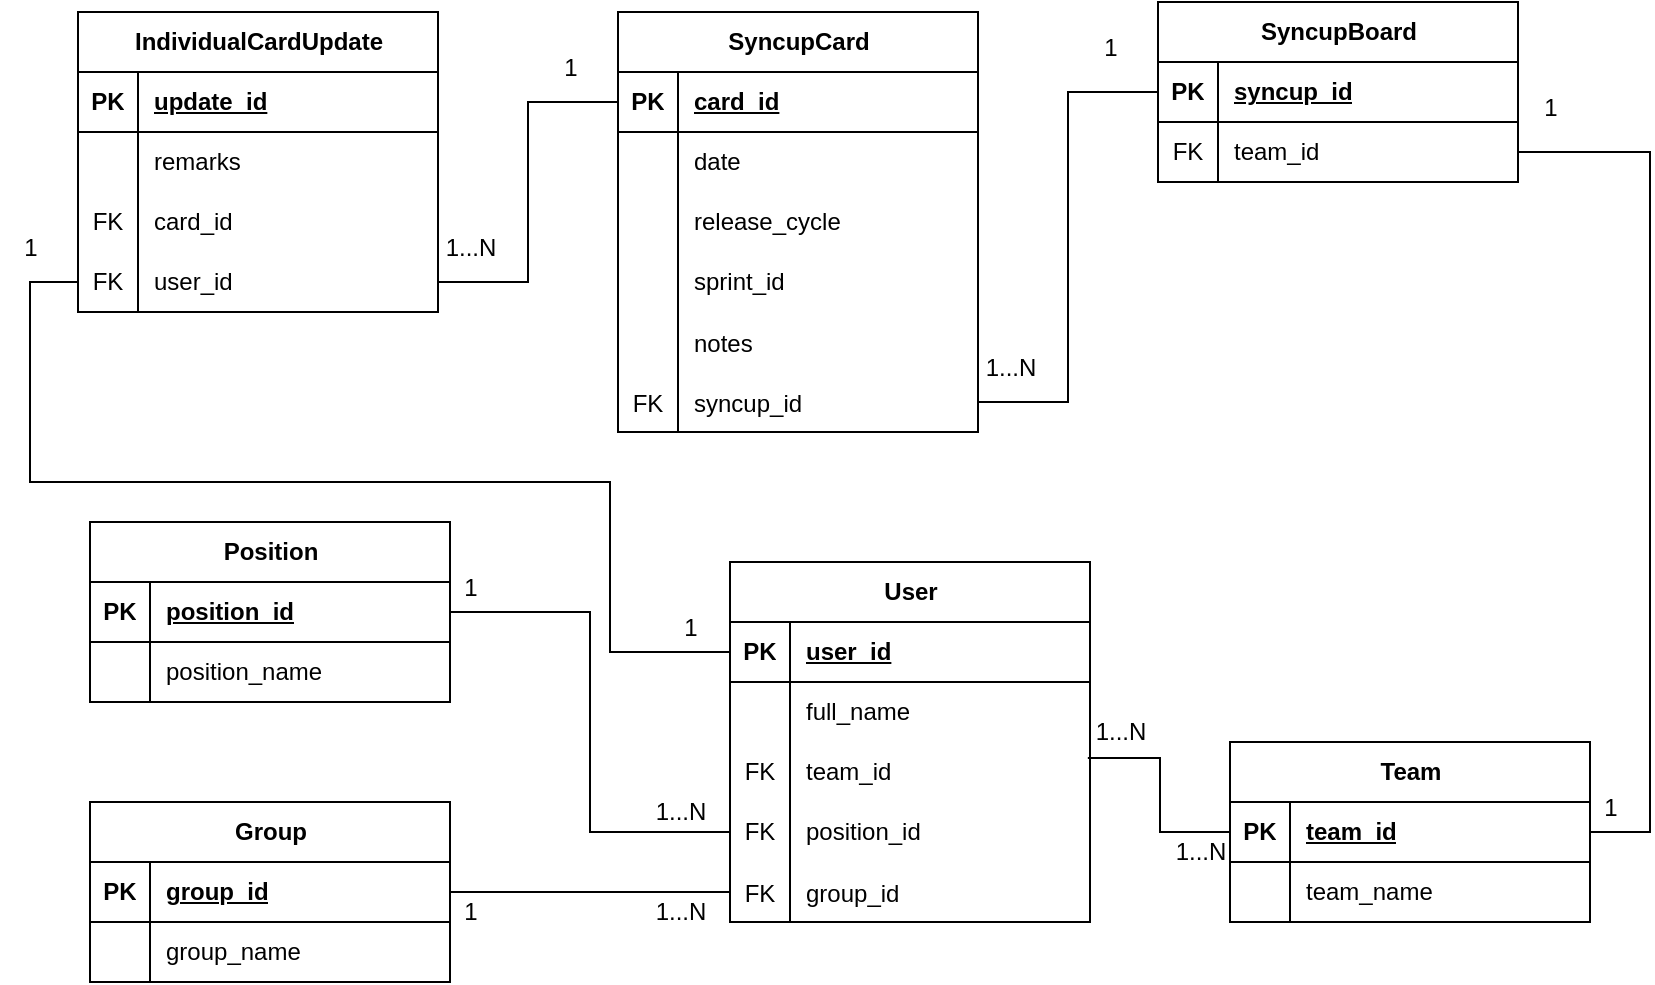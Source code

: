 <mxfile version="21.3.1" type="device">
  <diagram id="C5RBs43oDa-KdzZeNtuy" name="Page-1">
    <mxGraphModel dx="880" dy="1645" grid="1" gridSize="10" guides="1" tooltips="1" connect="1" arrows="1" fold="1" page="1" pageScale="1" pageWidth="827" pageHeight="1169" math="0" shadow="0">
      <root>
        <mxCell id="WIyWlLk6GJQsqaUBKTNV-0" />
        <mxCell id="WIyWlLk6GJQsqaUBKTNV-1" parent="WIyWlLk6GJQsqaUBKTNV-0" />
        <mxCell id="2L8i8TZ_o8uQ3RJIHVRq-4" value="User" style="shape=table;startSize=30;container=1;collapsible=1;childLayout=tableLayout;fixedRows=1;rowLines=0;fontStyle=1;align=center;resizeLast=1;html=1;" vertex="1" parent="WIyWlLk6GJQsqaUBKTNV-1">
          <mxGeometry x="380" y="160" width="180" height="180" as="geometry" />
        </mxCell>
        <mxCell id="2L8i8TZ_o8uQ3RJIHVRq-5" value="" style="shape=tableRow;horizontal=0;startSize=0;swimlaneHead=0;swimlaneBody=0;fillColor=none;collapsible=0;dropTarget=0;points=[[0,0.5],[1,0.5]];portConstraint=eastwest;top=0;left=0;right=0;bottom=1;" vertex="1" parent="2L8i8TZ_o8uQ3RJIHVRq-4">
          <mxGeometry y="30" width="180" height="30" as="geometry" />
        </mxCell>
        <mxCell id="2L8i8TZ_o8uQ3RJIHVRq-6" value="PK" style="shape=partialRectangle;connectable=0;fillColor=none;top=0;left=0;bottom=0;right=0;fontStyle=1;overflow=hidden;whiteSpace=wrap;html=1;" vertex="1" parent="2L8i8TZ_o8uQ3RJIHVRq-5">
          <mxGeometry width="30" height="30" as="geometry">
            <mxRectangle width="30" height="30" as="alternateBounds" />
          </mxGeometry>
        </mxCell>
        <mxCell id="2L8i8TZ_o8uQ3RJIHVRq-7" value="user_id" style="shape=partialRectangle;connectable=0;fillColor=none;top=0;left=0;bottom=0;right=0;align=left;spacingLeft=6;fontStyle=5;overflow=hidden;whiteSpace=wrap;html=1;" vertex="1" parent="2L8i8TZ_o8uQ3RJIHVRq-5">
          <mxGeometry x="30" width="150" height="30" as="geometry">
            <mxRectangle width="150" height="30" as="alternateBounds" />
          </mxGeometry>
        </mxCell>
        <mxCell id="2L8i8TZ_o8uQ3RJIHVRq-8" value="" style="shape=tableRow;horizontal=0;startSize=0;swimlaneHead=0;swimlaneBody=0;fillColor=none;collapsible=0;dropTarget=0;points=[[0,0.5],[1,0.5]];portConstraint=eastwest;top=0;left=0;right=0;bottom=0;" vertex="1" parent="2L8i8TZ_o8uQ3RJIHVRq-4">
          <mxGeometry y="60" width="180" height="30" as="geometry" />
        </mxCell>
        <mxCell id="2L8i8TZ_o8uQ3RJIHVRq-9" value="" style="shape=partialRectangle;connectable=0;fillColor=none;top=0;left=0;bottom=0;right=0;editable=1;overflow=hidden;whiteSpace=wrap;html=1;" vertex="1" parent="2L8i8TZ_o8uQ3RJIHVRq-8">
          <mxGeometry width="30" height="30" as="geometry">
            <mxRectangle width="30" height="30" as="alternateBounds" />
          </mxGeometry>
        </mxCell>
        <mxCell id="2L8i8TZ_o8uQ3RJIHVRq-10" value="full_name" style="shape=partialRectangle;connectable=0;fillColor=none;top=0;left=0;bottom=0;right=0;align=left;spacingLeft=6;overflow=hidden;whiteSpace=wrap;html=1;" vertex="1" parent="2L8i8TZ_o8uQ3RJIHVRq-8">
          <mxGeometry x="30" width="150" height="30" as="geometry">
            <mxRectangle width="150" height="30" as="alternateBounds" />
          </mxGeometry>
        </mxCell>
        <mxCell id="2L8i8TZ_o8uQ3RJIHVRq-11" value="" style="shape=tableRow;horizontal=0;startSize=0;swimlaneHead=0;swimlaneBody=0;fillColor=none;collapsible=0;dropTarget=0;points=[[0,0.5],[1,0.5]];portConstraint=eastwest;top=0;left=0;right=0;bottom=0;" vertex="1" parent="2L8i8TZ_o8uQ3RJIHVRq-4">
          <mxGeometry y="90" width="180" height="30" as="geometry" />
        </mxCell>
        <mxCell id="2L8i8TZ_o8uQ3RJIHVRq-12" value="FK" style="shape=partialRectangle;connectable=0;fillColor=none;top=0;left=0;bottom=0;right=0;editable=1;overflow=hidden;whiteSpace=wrap;html=1;" vertex="1" parent="2L8i8TZ_o8uQ3RJIHVRq-11">
          <mxGeometry width="30" height="30" as="geometry">
            <mxRectangle width="30" height="30" as="alternateBounds" />
          </mxGeometry>
        </mxCell>
        <mxCell id="2L8i8TZ_o8uQ3RJIHVRq-13" value="team_id" style="shape=partialRectangle;connectable=0;fillColor=none;top=0;left=0;bottom=0;right=0;align=left;spacingLeft=6;overflow=hidden;whiteSpace=wrap;html=1;" vertex="1" parent="2L8i8TZ_o8uQ3RJIHVRq-11">
          <mxGeometry x="30" width="150" height="30" as="geometry">
            <mxRectangle width="150" height="30" as="alternateBounds" />
          </mxGeometry>
        </mxCell>
        <mxCell id="2L8i8TZ_o8uQ3RJIHVRq-14" value="" style="shape=tableRow;horizontal=0;startSize=0;swimlaneHead=0;swimlaneBody=0;fillColor=none;collapsible=0;dropTarget=0;points=[[0,0.5],[1,0.5]];portConstraint=eastwest;top=0;left=0;right=0;bottom=0;" vertex="1" parent="2L8i8TZ_o8uQ3RJIHVRq-4">
          <mxGeometry y="120" width="180" height="30" as="geometry" />
        </mxCell>
        <mxCell id="2L8i8TZ_o8uQ3RJIHVRq-15" value="FK" style="shape=partialRectangle;connectable=0;fillColor=none;top=0;left=0;bottom=0;right=0;editable=1;overflow=hidden;whiteSpace=wrap;html=1;" vertex="1" parent="2L8i8TZ_o8uQ3RJIHVRq-14">
          <mxGeometry width="30" height="30" as="geometry">
            <mxRectangle width="30" height="30" as="alternateBounds" />
          </mxGeometry>
        </mxCell>
        <mxCell id="2L8i8TZ_o8uQ3RJIHVRq-16" value="position_id" style="shape=partialRectangle;connectable=0;fillColor=none;top=0;left=0;bottom=0;right=0;align=left;spacingLeft=6;overflow=hidden;whiteSpace=wrap;html=1;" vertex="1" parent="2L8i8TZ_o8uQ3RJIHVRq-14">
          <mxGeometry x="30" width="150" height="30" as="geometry">
            <mxRectangle width="150" height="30" as="alternateBounds" />
          </mxGeometry>
        </mxCell>
        <mxCell id="2L8i8TZ_o8uQ3RJIHVRq-20" value="" style="shape=tableRow;horizontal=0;startSize=0;swimlaneHead=0;swimlaneBody=0;fillColor=none;collapsible=0;dropTarget=0;points=[[0,0.5],[1,0.5]];portConstraint=eastwest;top=0;left=0;right=0;bottom=0;" vertex="1" parent="2L8i8TZ_o8uQ3RJIHVRq-4">
          <mxGeometry y="150" width="180" height="30" as="geometry" />
        </mxCell>
        <mxCell id="2L8i8TZ_o8uQ3RJIHVRq-21" value="FK" style="shape=partialRectangle;connectable=0;fillColor=none;top=0;left=0;bottom=0;right=0;editable=1;overflow=hidden;" vertex="1" parent="2L8i8TZ_o8uQ3RJIHVRq-20">
          <mxGeometry width="30" height="30" as="geometry">
            <mxRectangle width="30" height="30" as="alternateBounds" />
          </mxGeometry>
        </mxCell>
        <mxCell id="2L8i8TZ_o8uQ3RJIHVRq-22" value="group_id" style="shape=partialRectangle;connectable=0;fillColor=none;top=0;left=0;bottom=0;right=0;align=left;spacingLeft=6;overflow=hidden;" vertex="1" parent="2L8i8TZ_o8uQ3RJIHVRq-20">
          <mxGeometry x="30" width="150" height="30" as="geometry">
            <mxRectangle width="150" height="30" as="alternateBounds" />
          </mxGeometry>
        </mxCell>
        <mxCell id="2L8i8TZ_o8uQ3RJIHVRq-23" value="Group" style="shape=table;startSize=30;container=1;collapsible=1;childLayout=tableLayout;fixedRows=1;rowLines=0;fontStyle=1;align=center;resizeLast=1;html=1;" vertex="1" parent="WIyWlLk6GJQsqaUBKTNV-1">
          <mxGeometry x="60" y="280" width="180" height="90" as="geometry" />
        </mxCell>
        <mxCell id="2L8i8TZ_o8uQ3RJIHVRq-24" value="" style="shape=tableRow;horizontal=0;startSize=0;swimlaneHead=0;swimlaneBody=0;fillColor=none;collapsible=0;dropTarget=0;points=[[0,0.5],[1,0.5]];portConstraint=eastwest;top=0;left=0;right=0;bottom=1;" vertex="1" parent="2L8i8TZ_o8uQ3RJIHVRq-23">
          <mxGeometry y="30" width="180" height="30" as="geometry" />
        </mxCell>
        <mxCell id="2L8i8TZ_o8uQ3RJIHVRq-25" value="PK" style="shape=partialRectangle;connectable=0;fillColor=none;top=0;left=0;bottom=0;right=0;fontStyle=1;overflow=hidden;whiteSpace=wrap;html=1;" vertex="1" parent="2L8i8TZ_o8uQ3RJIHVRq-24">
          <mxGeometry width="30" height="30" as="geometry">
            <mxRectangle width="30" height="30" as="alternateBounds" />
          </mxGeometry>
        </mxCell>
        <mxCell id="2L8i8TZ_o8uQ3RJIHVRq-26" value="group_id" style="shape=partialRectangle;connectable=0;fillColor=none;top=0;left=0;bottom=0;right=0;align=left;spacingLeft=6;fontStyle=5;overflow=hidden;whiteSpace=wrap;html=1;" vertex="1" parent="2L8i8TZ_o8uQ3RJIHVRq-24">
          <mxGeometry x="30" width="150" height="30" as="geometry">
            <mxRectangle width="150" height="30" as="alternateBounds" />
          </mxGeometry>
        </mxCell>
        <mxCell id="2L8i8TZ_o8uQ3RJIHVRq-27" value="" style="shape=tableRow;horizontal=0;startSize=0;swimlaneHead=0;swimlaneBody=0;fillColor=none;collapsible=0;dropTarget=0;points=[[0,0.5],[1,0.5]];portConstraint=eastwest;top=0;left=0;right=0;bottom=0;" vertex="1" parent="2L8i8TZ_o8uQ3RJIHVRq-23">
          <mxGeometry y="60" width="180" height="30" as="geometry" />
        </mxCell>
        <mxCell id="2L8i8TZ_o8uQ3RJIHVRq-28" value="" style="shape=partialRectangle;connectable=0;fillColor=none;top=0;left=0;bottom=0;right=0;editable=1;overflow=hidden;whiteSpace=wrap;html=1;" vertex="1" parent="2L8i8TZ_o8uQ3RJIHVRq-27">
          <mxGeometry width="30" height="30" as="geometry">
            <mxRectangle width="30" height="30" as="alternateBounds" />
          </mxGeometry>
        </mxCell>
        <mxCell id="2L8i8TZ_o8uQ3RJIHVRq-29" value="group_name" style="shape=partialRectangle;connectable=0;fillColor=none;top=0;left=0;bottom=0;right=0;align=left;spacingLeft=6;overflow=hidden;whiteSpace=wrap;html=1;" vertex="1" parent="2L8i8TZ_o8uQ3RJIHVRq-27">
          <mxGeometry x="30" width="150" height="30" as="geometry">
            <mxRectangle width="150" height="30" as="alternateBounds" />
          </mxGeometry>
        </mxCell>
        <mxCell id="2L8i8TZ_o8uQ3RJIHVRq-36" value="Position" style="shape=table;startSize=30;container=1;collapsible=1;childLayout=tableLayout;fixedRows=1;rowLines=0;fontStyle=1;align=center;resizeLast=1;html=1;" vertex="1" parent="WIyWlLk6GJQsqaUBKTNV-1">
          <mxGeometry x="60" y="140" width="180" height="90" as="geometry" />
        </mxCell>
        <mxCell id="2L8i8TZ_o8uQ3RJIHVRq-37" value="" style="shape=tableRow;horizontal=0;startSize=0;swimlaneHead=0;swimlaneBody=0;fillColor=none;collapsible=0;dropTarget=0;points=[[0,0.5],[1,0.5]];portConstraint=eastwest;top=0;left=0;right=0;bottom=1;" vertex="1" parent="2L8i8TZ_o8uQ3RJIHVRq-36">
          <mxGeometry y="30" width="180" height="30" as="geometry" />
        </mxCell>
        <mxCell id="2L8i8TZ_o8uQ3RJIHVRq-38" value="PK" style="shape=partialRectangle;connectable=0;fillColor=none;top=0;left=0;bottom=0;right=0;fontStyle=1;overflow=hidden;whiteSpace=wrap;html=1;" vertex="1" parent="2L8i8TZ_o8uQ3RJIHVRq-37">
          <mxGeometry width="30" height="30" as="geometry">
            <mxRectangle width="30" height="30" as="alternateBounds" />
          </mxGeometry>
        </mxCell>
        <mxCell id="2L8i8TZ_o8uQ3RJIHVRq-39" value="position_id" style="shape=partialRectangle;connectable=0;fillColor=none;top=0;left=0;bottom=0;right=0;align=left;spacingLeft=6;fontStyle=5;overflow=hidden;whiteSpace=wrap;html=1;" vertex="1" parent="2L8i8TZ_o8uQ3RJIHVRq-37">
          <mxGeometry x="30" width="150" height="30" as="geometry">
            <mxRectangle width="150" height="30" as="alternateBounds" />
          </mxGeometry>
        </mxCell>
        <mxCell id="2L8i8TZ_o8uQ3RJIHVRq-40" value="" style="shape=tableRow;horizontal=0;startSize=0;swimlaneHead=0;swimlaneBody=0;fillColor=none;collapsible=0;dropTarget=0;points=[[0,0.5],[1,0.5]];portConstraint=eastwest;top=0;left=0;right=0;bottom=0;" vertex="1" parent="2L8i8TZ_o8uQ3RJIHVRq-36">
          <mxGeometry y="60" width="180" height="30" as="geometry" />
        </mxCell>
        <mxCell id="2L8i8TZ_o8uQ3RJIHVRq-41" value="" style="shape=partialRectangle;connectable=0;fillColor=none;top=0;left=0;bottom=0;right=0;editable=1;overflow=hidden;whiteSpace=wrap;html=1;" vertex="1" parent="2L8i8TZ_o8uQ3RJIHVRq-40">
          <mxGeometry width="30" height="30" as="geometry">
            <mxRectangle width="30" height="30" as="alternateBounds" />
          </mxGeometry>
        </mxCell>
        <mxCell id="2L8i8TZ_o8uQ3RJIHVRq-42" value="position_name" style="shape=partialRectangle;connectable=0;fillColor=none;top=0;left=0;bottom=0;right=0;align=left;spacingLeft=6;overflow=hidden;whiteSpace=wrap;html=1;" vertex="1" parent="2L8i8TZ_o8uQ3RJIHVRq-40">
          <mxGeometry x="30" width="150" height="30" as="geometry">
            <mxRectangle width="150" height="30" as="alternateBounds" />
          </mxGeometry>
        </mxCell>
        <mxCell id="2L8i8TZ_o8uQ3RJIHVRq-43" value="Team" style="shape=table;startSize=30;container=1;collapsible=1;childLayout=tableLayout;fixedRows=1;rowLines=0;fontStyle=1;align=center;resizeLast=1;html=1;" vertex="1" parent="WIyWlLk6GJQsqaUBKTNV-1">
          <mxGeometry x="630" y="250" width="180" height="90" as="geometry" />
        </mxCell>
        <mxCell id="2L8i8TZ_o8uQ3RJIHVRq-44" value="" style="shape=tableRow;horizontal=0;startSize=0;swimlaneHead=0;swimlaneBody=0;fillColor=none;collapsible=0;dropTarget=0;points=[[0,0.5],[1,0.5]];portConstraint=eastwest;top=0;left=0;right=0;bottom=1;" vertex="1" parent="2L8i8TZ_o8uQ3RJIHVRq-43">
          <mxGeometry y="30" width="180" height="30" as="geometry" />
        </mxCell>
        <mxCell id="2L8i8TZ_o8uQ3RJIHVRq-45" value="PK" style="shape=partialRectangle;connectable=0;fillColor=none;top=0;left=0;bottom=0;right=0;fontStyle=1;overflow=hidden;whiteSpace=wrap;html=1;" vertex="1" parent="2L8i8TZ_o8uQ3RJIHVRq-44">
          <mxGeometry width="30" height="30" as="geometry">
            <mxRectangle width="30" height="30" as="alternateBounds" />
          </mxGeometry>
        </mxCell>
        <mxCell id="2L8i8TZ_o8uQ3RJIHVRq-46" value="team_id" style="shape=partialRectangle;connectable=0;fillColor=none;top=0;left=0;bottom=0;right=0;align=left;spacingLeft=6;fontStyle=5;overflow=hidden;whiteSpace=wrap;html=1;" vertex="1" parent="2L8i8TZ_o8uQ3RJIHVRq-44">
          <mxGeometry x="30" width="150" height="30" as="geometry">
            <mxRectangle width="150" height="30" as="alternateBounds" />
          </mxGeometry>
        </mxCell>
        <mxCell id="2L8i8TZ_o8uQ3RJIHVRq-47" value="" style="shape=tableRow;horizontal=0;startSize=0;swimlaneHead=0;swimlaneBody=0;fillColor=none;collapsible=0;dropTarget=0;points=[[0,0.5],[1,0.5]];portConstraint=eastwest;top=0;left=0;right=0;bottom=0;" vertex="1" parent="2L8i8TZ_o8uQ3RJIHVRq-43">
          <mxGeometry y="60" width="180" height="30" as="geometry" />
        </mxCell>
        <mxCell id="2L8i8TZ_o8uQ3RJIHVRq-48" value="" style="shape=partialRectangle;connectable=0;fillColor=none;top=0;left=0;bottom=0;right=0;editable=1;overflow=hidden;whiteSpace=wrap;html=1;" vertex="1" parent="2L8i8TZ_o8uQ3RJIHVRq-47">
          <mxGeometry width="30" height="30" as="geometry">
            <mxRectangle width="30" height="30" as="alternateBounds" />
          </mxGeometry>
        </mxCell>
        <mxCell id="2L8i8TZ_o8uQ3RJIHVRq-49" value="team_name" style="shape=partialRectangle;connectable=0;fillColor=none;top=0;left=0;bottom=0;right=0;align=left;spacingLeft=6;overflow=hidden;whiteSpace=wrap;html=1;" vertex="1" parent="2L8i8TZ_o8uQ3RJIHVRq-47">
          <mxGeometry x="30" width="150" height="30" as="geometry">
            <mxRectangle width="150" height="30" as="alternateBounds" />
          </mxGeometry>
        </mxCell>
        <mxCell id="2L8i8TZ_o8uQ3RJIHVRq-50" value="SyncupBoard" style="shape=table;startSize=30;container=1;collapsible=1;childLayout=tableLayout;fixedRows=1;rowLines=0;fontStyle=1;align=center;resizeLast=1;html=1;" vertex="1" parent="WIyWlLk6GJQsqaUBKTNV-1">
          <mxGeometry x="594" y="-120" width="180" height="90" as="geometry" />
        </mxCell>
        <mxCell id="2L8i8TZ_o8uQ3RJIHVRq-51" value="" style="shape=tableRow;horizontal=0;startSize=0;swimlaneHead=0;swimlaneBody=0;fillColor=none;collapsible=0;dropTarget=0;points=[[0,0.5],[1,0.5]];portConstraint=eastwest;top=0;left=0;right=0;bottom=1;" vertex="1" parent="2L8i8TZ_o8uQ3RJIHVRq-50">
          <mxGeometry y="30" width="180" height="30" as="geometry" />
        </mxCell>
        <mxCell id="2L8i8TZ_o8uQ3RJIHVRq-52" value="PK" style="shape=partialRectangle;connectable=0;fillColor=none;top=0;left=0;bottom=0;right=0;fontStyle=1;overflow=hidden;whiteSpace=wrap;html=1;" vertex="1" parent="2L8i8TZ_o8uQ3RJIHVRq-51">
          <mxGeometry width="30" height="30" as="geometry">
            <mxRectangle width="30" height="30" as="alternateBounds" />
          </mxGeometry>
        </mxCell>
        <mxCell id="2L8i8TZ_o8uQ3RJIHVRq-53" value="syncup_id" style="shape=partialRectangle;connectable=0;fillColor=none;top=0;left=0;bottom=0;right=0;align=left;spacingLeft=6;fontStyle=5;overflow=hidden;whiteSpace=wrap;html=1;" vertex="1" parent="2L8i8TZ_o8uQ3RJIHVRq-51">
          <mxGeometry x="30" width="150" height="30" as="geometry">
            <mxRectangle width="150" height="30" as="alternateBounds" />
          </mxGeometry>
        </mxCell>
        <mxCell id="2L8i8TZ_o8uQ3RJIHVRq-54" value="" style="shape=tableRow;horizontal=0;startSize=0;swimlaneHead=0;swimlaneBody=0;fillColor=none;collapsible=0;dropTarget=0;points=[[0,0.5],[1,0.5]];portConstraint=eastwest;top=0;left=0;right=0;bottom=0;" vertex="1" parent="2L8i8TZ_o8uQ3RJIHVRq-50">
          <mxGeometry y="60" width="180" height="30" as="geometry" />
        </mxCell>
        <mxCell id="2L8i8TZ_o8uQ3RJIHVRq-55" value="FK" style="shape=partialRectangle;connectable=0;fillColor=none;top=0;left=0;bottom=0;right=0;editable=1;overflow=hidden;whiteSpace=wrap;html=1;" vertex="1" parent="2L8i8TZ_o8uQ3RJIHVRq-54">
          <mxGeometry width="30" height="30" as="geometry">
            <mxRectangle width="30" height="30" as="alternateBounds" />
          </mxGeometry>
        </mxCell>
        <mxCell id="2L8i8TZ_o8uQ3RJIHVRq-56" value="team_id" style="shape=partialRectangle;connectable=0;fillColor=none;top=0;left=0;bottom=0;right=0;align=left;spacingLeft=6;overflow=hidden;whiteSpace=wrap;html=1;" vertex="1" parent="2L8i8TZ_o8uQ3RJIHVRq-54">
          <mxGeometry x="30" width="150" height="30" as="geometry">
            <mxRectangle width="150" height="30" as="alternateBounds" />
          </mxGeometry>
        </mxCell>
        <mxCell id="2L8i8TZ_o8uQ3RJIHVRq-57" value="SyncupCard" style="shape=table;startSize=30;container=1;collapsible=1;childLayout=tableLayout;fixedRows=1;rowLines=0;fontStyle=1;align=center;resizeLast=1;html=1;" vertex="1" parent="WIyWlLk6GJQsqaUBKTNV-1">
          <mxGeometry x="324" y="-115" width="180" height="210" as="geometry" />
        </mxCell>
        <mxCell id="2L8i8TZ_o8uQ3RJIHVRq-58" value="" style="shape=tableRow;horizontal=0;startSize=0;swimlaneHead=0;swimlaneBody=0;fillColor=none;collapsible=0;dropTarget=0;points=[[0,0.5],[1,0.5]];portConstraint=eastwest;top=0;left=0;right=0;bottom=1;" vertex="1" parent="2L8i8TZ_o8uQ3RJIHVRq-57">
          <mxGeometry y="30" width="180" height="30" as="geometry" />
        </mxCell>
        <mxCell id="2L8i8TZ_o8uQ3RJIHVRq-59" value="PK" style="shape=partialRectangle;connectable=0;fillColor=none;top=0;left=0;bottom=0;right=0;fontStyle=1;overflow=hidden;whiteSpace=wrap;html=1;" vertex="1" parent="2L8i8TZ_o8uQ3RJIHVRq-58">
          <mxGeometry width="30" height="30" as="geometry">
            <mxRectangle width="30" height="30" as="alternateBounds" />
          </mxGeometry>
        </mxCell>
        <mxCell id="2L8i8TZ_o8uQ3RJIHVRq-60" value="card_id" style="shape=partialRectangle;connectable=0;fillColor=none;top=0;left=0;bottom=0;right=0;align=left;spacingLeft=6;fontStyle=5;overflow=hidden;whiteSpace=wrap;html=1;" vertex="1" parent="2L8i8TZ_o8uQ3RJIHVRq-58">
          <mxGeometry x="30" width="150" height="30" as="geometry">
            <mxRectangle width="150" height="30" as="alternateBounds" />
          </mxGeometry>
        </mxCell>
        <mxCell id="2L8i8TZ_o8uQ3RJIHVRq-61" value="" style="shape=tableRow;horizontal=0;startSize=0;swimlaneHead=0;swimlaneBody=0;fillColor=none;collapsible=0;dropTarget=0;points=[[0,0.5],[1,0.5]];portConstraint=eastwest;top=0;left=0;right=0;bottom=0;" vertex="1" parent="2L8i8TZ_o8uQ3RJIHVRq-57">
          <mxGeometry y="60" width="180" height="30" as="geometry" />
        </mxCell>
        <mxCell id="2L8i8TZ_o8uQ3RJIHVRq-62" value="" style="shape=partialRectangle;connectable=0;fillColor=none;top=0;left=0;bottom=0;right=0;editable=1;overflow=hidden;whiteSpace=wrap;html=1;" vertex="1" parent="2L8i8TZ_o8uQ3RJIHVRq-61">
          <mxGeometry width="30" height="30" as="geometry">
            <mxRectangle width="30" height="30" as="alternateBounds" />
          </mxGeometry>
        </mxCell>
        <mxCell id="2L8i8TZ_o8uQ3RJIHVRq-63" value="date" style="shape=partialRectangle;connectable=0;fillColor=none;top=0;left=0;bottom=0;right=0;align=left;spacingLeft=6;overflow=hidden;whiteSpace=wrap;html=1;" vertex="1" parent="2L8i8TZ_o8uQ3RJIHVRq-61">
          <mxGeometry x="30" width="150" height="30" as="geometry">
            <mxRectangle width="150" height="30" as="alternateBounds" />
          </mxGeometry>
        </mxCell>
        <mxCell id="2L8i8TZ_o8uQ3RJIHVRq-64" value="" style="shape=tableRow;horizontal=0;startSize=0;swimlaneHead=0;swimlaneBody=0;fillColor=none;collapsible=0;dropTarget=0;points=[[0,0.5],[1,0.5]];portConstraint=eastwest;top=0;left=0;right=0;bottom=0;" vertex="1" parent="2L8i8TZ_o8uQ3RJIHVRq-57">
          <mxGeometry y="90" width="180" height="30" as="geometry" />
        </mxCell>
        <mxCell id="2L8i8TZ_o8uQ3RJIHVRq-65" value="" style="shape=partialRectangle;connectable=0;fillColor=none;top=0;left=0;bottom=0;right=0;editable=1;overflow=hidden;whiteSpace=wrap;html=1;" vertex="1" parent="2L8i8TZ_o8uQ3RJIHVRq-64">
          <mxGeometry width="30" height="30" as="geometry">
            <mxRectangle width="30" height="30" as="alternateBounds" />
          </mxGeometry>
        </mxCell>
        <mxCell id="2L8i8TZ_o8uQ3RJIHVRq-66" value="release_cycle" style="shape=partialRectangle;connectable=0;fillColor=none;top=0;left=0;bottom=0;right=0;align=left;spacingLeft=6;overflow=hidden;whiteSpace=wrap;html=1;" vertex="1" parent="2L8i8TZ_o8uQ3RJIHVRq-64">
          <mxGeometry x="30" width="150" height="30" as="geometry">
            <mxRectangle width="150" height="30" as="alternateBounds" />
          </mxGeometry>
        </mxCell>
        <mxCell id="2L8i8TZ_o8uQ3RJIHVRq-67" value="" style="shape=tableRow;horizontal=0;startSize=0;swimlaneHead=0;swimlaneBody=0;fillColor=none;collapsible=0;dropTarget=0;points=[[0,0.5],[1,0.5]];portConstraint=eastwest;top=0;left=0;right=0;bottom=0;" vertex="1" parent="2L8i8TZ_o8uQ3RJIHVRq-57">
          <mxGeometry y="120" width="180" height="30" as="geometry" />
        </mxCell>
        <mxCell id="2L8i8TZ_o8uQ3RJIHVRq-68" value="" style="shape=partialRectangle;connectable=0;fillColor=none;top=0;left=0;bottom=0;right=0;editable=1;overflow=hidden;whiteSpace=wrap;html=1;" vertex="1" parent="2L8i8TZ_o8uQ3RJIHVRq-67">
          <mxGeometry width="30" height="30" as="geometry">
            <mxRectangle width="30" height="30" as="alternateBounds" />
          </mxGeometry>
        </mxCell>
        <mxCell id="2L8i8TZ_o8uQ3RJIHVRq-69" value="sprint_id" style="shape=partialRectangle;connectable=0;fillColor=none;top=0;left=0;bottom=0;right=0;align=left;spacingLeft=6;overflow=hidden;whiteSpace=wrap;html=1;" vertex="1" parent="2L8i8TZ_o8uQ3RJIHVRq-67">
          <mxGeometry x="30" width="150" height="30" as="geometry">
            <mxRectangle width="150" height="30" as="alternateBounds" />
          </mxGeometry>
        </mxCell>
        <mxCell id="2L8i8TZ_o8uQ3RJIHVRq-73" value="" style="shape=tableRow;horizontal=0;startSize=0;swimlaneHead=0;swimlaneBody=0;fillColor=none;collapsible=0;dropTarget=0;points=[[0,0.5],[1,0.5]];portConstraint=eastwest;top=0;left=0;right=0;bottom=0;" vertex="1" parent="2L8i8TZ_o8uQ3RJIHVRq-57">
          <mxGeometry y="150" width="180" height="30" as="geometry" />
        </mxCell>
        <mxCell id="2L8i8TZ_o8uQ3RJIHVRq-74" value="" style="shape=partialRectangle;connectable=0;fillColor=none;top=0;left=0;bottom=0;right=0;editable=1;overflow=hidden;" vertex="1" parent="2L8i8TZ_o8uQ3RJIHVRq-73">
          <mxGeometry width="30" height="30" as="geometry">
            <mxRectangle width="30" height="30" as="alternateBounds" />
          </mxGeometry>
        </mxCell>
        <mxCell id="2L8i8TZ_o8uQ3RJIHVRq-75" value="notes" style="shape=partialRectangle;connectable=0;fillColor=none;top=0;left=0;bottom=0;right=0;align=left;spacingLeft=6;overflow=hidden;" vertex="1" parent="2L8i8TZ_o8uQ3RJIHVRq-73">
          <mxGeometry x="30" width="150" height="30" as="geometry">
            <mxRectangle width="150" height="30" as="alternateBounds" />
          </mxGeometry>
        </mxCell>
        <mxCell id="2L8i8TZ_o8uQ3RJIHVRq-70" value="" style="shape=tableRow;horizontal=0;startSize=0;swimlaneHead=0;swimlaneBody=0;fillColor=none;collapsible=0;dropTarget=0;points=[[0,0.5],[1,0.5]];portConstraint=eastwest;top=0;left=0;right=0;bottom=0;" vertex="1" parent="2L8i8TZ_o8uQ3RJIHVRq-57">
          <mxGeometry y="180" width="180" height="30" as="geometry" />
        </mxCell>
        <mxCell id="2L8i8TZ_o8uQ3RJIHVRq-71" value="FK" style="shape=partialRectangle;connectable=0;fillColor=none;top=0;left=0;bottom=0;right=0;editable=1;overflow=hidden;" vertex="1" parent="2L8i8TZ_o8uQ3RJIHVRq-70">
          <mxGeometry width="30" height="30" as="geometry">
            <mxRectangle width="30" height="30" as="alternateBounds" />
          </mxGeometry>
        </mxCell>
        <mxCell id="2L8i8TZ_o8uQ3RJIHVRq-72" value="syncup_id" style="shape=partialRectangle;connectable=0;fillColor=none;top=0;left=0;bottom=0;right=0;align=left;spacingLeft=6;overflow=hidden;" vertex="1" parent="2L8i8TZ_o8uQ3RJIHVRq-70">
          <mxGeometry x="30" width="150" height="30" as="geometry">
            <mxRectangle width="150" height="30" as="alternateBounds" />
          </mxGeometry>
        </mxCell>
        <mxCell id="2L8i8TZ_o8uQ3RJIHVRq-76" value="IndividualCardUpdate" style="shape=table;startSize=30;container=1;collapsible=1;childLayout=tableLayout;fixedRows=1;rowLines=0;fontStyle=1;align=center;resizeLast=1;html=1;" vertex="1" parent="WIyWlLk6GJQsqaUBKTNV-1">
          <mxGeometry x="54" y="-115" width="180" height="150" as="geometry" />
        </mxCell>
        <mxCell id="2L8i8TZ_o8uQ3RJIHVRq-77" value="" style="shape=tableRow;horizontal=0;startSize=0;swimlaneHead=0;swimlaneBody=0;fillColor=none;collapsible=0;dropTarget=0;points=[[0,0.5],[1,0.5]];portConstraint=eastwest;top=0;left=0;right=0;bottom=1;" vertex="1" parent="2L8i8TZ_o8uQ3RJIHVRq-76">
          <mxGeometry y="30" width="180" height="30" as="geometry" />
        </mxCell>
        <mxCell id="2L8i8TZ_o8uQ3RJIHVRq-78" value="PK" style="shape=partialRectangle;connectable=0;fillColor=none;top=0;left=0;bottom=0;right=0;fontStyle=1;overflow=hidden;whiteSpace=wrap;html=1;" vertex="1" parent="2L8i8TZ_o8uQ3RJIHVRq-77">
          <mxGeometry width="30" height="30" as="geometry">
            <mxRectangle width="30" height="30" as="alternateBounds" />
          </mxGeometry>
        </mxCell>
        <mxCell id="2L8i8TZ_o8uQ3RJIHVRq-79" value="update_id" style="shape=partialRectangle;connectable=0;fillColor=none;top=0;left=0;bottom=0;right=0;align=left;spacingLeft=6;fontStyle=5;overflow=hidden;whiteSpace=wrap;html=1;" vertex="1" parent="2L8i8TZ_o8uQ3RJIHVRq-77">
          <mxGeometry x="30" width="150" height="30" as="geometry">
            <mxRectangle width="150" height="30" as="alternateBounds" />
          </mxGeometry>
        </mxCell>
        <mxCell id="2L8i8TZ_o8uQ3RJIHVRq-80" value="" style="shape=tableRow;horizontal=0;startSize=0;swimlaneHead=0;swimlaneBody=0;fillColor=none;collapsible=0;dropTarget=0;points=[[0,0.5],[1,0.5]];portConstraint=eastwest;top=0;left=0;right=0;bottom=0;" vertex="1" parent="2L8i8TZ_o8uQ3RJIHVRq-76">
          <mxGeometry y="60" width="180" height="30" as="geometry" />
        </mxCell>
        <mxCell id="2L8i8TZ_o8uQ3RJIHVRq-81" value="" style="shape=partialRectangle;connectable=0;fillColor=none;top=0;left=0;bottom=0;right=0;editable=1;overflow=hidden;whiteSpace=wrap;html=1;" vertex="1" parent="2L8i8TZ_o8uQ3RJIHVRq-80">
          <mxGeometry width="30" height="30" as="geometry">
            <mxRectangle width="30" height="30" as="alternateBounds" />
          </mxGeometry>
        </mxCell>
        <mxCell id="2L8i8TZ_o8uQ3RJIHVRq-82" value="remarks" style="shape=partialRectangle;connectable=0;fillColor=none;top=0;left=0;bottom=0;right=0;align=left;spacingLeft=6;overflow=hidden;whiteSpace=wrap;html=1;" vertex="1" parent="2L8i8TZ_o8uQ3RJIHVRq-80">
          <mxGeometry x="30" width="150" height="30" as="geometry">
            <mxRectangle width="150" height="30" as="alternateBounds" />
          </mxGeometry>
        </mxCell>
        <mxCell id="2L8i8TZ_o8uQ3RJIHVRq-83" value="" style="shape=tableRow;horizontal=0;startSize=0;swimlaneHead=0;swimlaneBody=0;fillColor=none;collapsible=0;dropTarget=0;points=[[0,0.5],[1,0.5]];portConstraint=eastwest;top=0;left=0;right=0;bottom=0;" vertex="1" parent="2L8i8TZ_o8uQ3RJIHVRq-76">
          <mxGeometry y="90" width="180" height="30" as="geometry" />
        </mxCell>
        <mxCell id="2L8i8TZ_o8uQ3RJIHVRq-84" value="FK" style="shape=partialRectangle;connectable=0;fillColor=none;top=0;left=0;bottom=0;right=0;editable=1;overflow=hidden;whiteSpace=wrap;html=1;" vertex="1" parent="2L8i8TZ_o8uQ3RJIHVRq-83">
          <mxGeometry width="30" height="30" as="geometry">
            <mxRectangle width="30" height="30" as="alternateBounds" />
          </mxGeometry>
        </mxCell>
        <mxCell id="2L8i8TZ_o8uQ3RJIHVRq-85" value="card_id" style="shape=partialRectangle;connectable=0;fillColor=none;top=0;left=0;bottom=0;right=0;align=left;spacingLeft=6;overflow=hidden;whiteSpace=wrap;html=1;" vertex="1" parent="2L8i8TZ_o8uQ3RJIHVRq-83">
          <mxGeometry x="30" width="150" height="30" as="geometry">
            <mxRectangle width="150" height="30" as="alternateBounds" />
          </mxGeometry>
        </mxCell>
        <mxCell id="2L8i8TZ_o8uQ3RJIHVRq-86" value="" style="shape=tableRow;horizontal=0;startSize=0;swimlaneHead=0;swimlaneBody=0;fillColor=none;collapsible=0;dropTarget=0;points=[[0,0.5],[1,0.5]];portConstraint=eastwest;top=0;left=0;right=0;bottom=0;" vertex="1" parent="2L8i8TZ_o8uQ3RJIHVRq-76">
          <mxGeometry y="120" width="180" height="30" as="geometry" />
        </mxCell>
        <mxCell id="2L8i8TZ_o8uQ3RJIHVRq-87" value="FK" style="shape=partialRectangle;connectable=0;fillColor=none;top=0;left=0;bottom=0;right=0;editable=1;overflow=hidden;whiteSpace=wrap;html=1;" vertex="1" parent="2L8i8TZ_o8uQ3RJIHVRq-86">
          <mxGeometry width="30" height="30" as="geometry">
            <mxRectangle width="30" height="30" as="alternateBounds" />
          </mxGeometry>
        </mxCell>
        <mxCell id="2L8i8TZ_o8uQ3RJIHVRq-88" value="user_id" style="shape=partialRectangle;connectable=0;fillColor=none;top=0;left=0;bottom=0;right=0;align=left;spacingLeft=6;overflow=hidden;whiteSpace=wrap;html=1;" vertex="1" parent="2L8i8TZ_o8uQ3RJIHVRq-86">
          <mxGeometry x="30" width="150" height="30" as="geometry">
            <mxRectangle width="150" height="30" as="alternateBounds" />
          </mxGeometry>
        </mxCell>
        <mxCell id="2L8i8TZ_o8uQ3RJIHVRq-92" style="edgeStyle=orthogonalEdgeStyle;rounded=0;orthogonalLoop=1;jettySize=auto;html=1;endArrow=none;endFill=0;" edge="1" parent="WIyWlLk6GJQsqaUBKTNV-1" source="2L8i8TZ_o8uQ3RJIHVRq-37" target="2L8i8TZ_o8uQ3RJIHVRq-14">
          <mxGeometry relative="1" as="geometry" />
        </mxCell>
        <mxCell id="2L8i8TZ_o8uQ3RJIHVRq-93" style="edgeStyle=orthogonalEdgeStyle;rounded=0;orthogonalLoop=1;jettySize=auto;html=1;entryX=0.994;entryY=0.267;entryDx=0;entryDy=0;entryPerimeter=0;endArrow=none;endFill=0;" edge="1" parent="WIyWlLk6GJQsqaUBKTNV-1" source="2L8i8TZ_o8uQ3RJIHVRq-44" target="2L8i8TZ_o8uQ3RJIHVRq-11">
          <mxGeometry relative="1" as="geometry" />
        </mxCell>
        <mxCell id="2L8i8TZ_o8uQ3RJIHVRq-97" style="edgeStyle=orthogonalEdgeStyle;rounded=0;orthogonalLoop=1;jettySize=auto;html=1;endArrow=none;endFill=0;" edge="1" parent="WIyWlLk6GJQsqaUBKTNV-1" source="2L8i8TZ_o8uQ3RJIHVRq-24" target="2L8i8TZ_o8uQ3RJIHVRq-20">
          <mxGeometry relative="1" as="geometry" />
        </mxCell>
        <mxCell id="2L8i8TZ_o8uQ3RJIHVRq-98" style="edgeStyle=orthogonalEdgeStyle;rounded=0;orthogonalLoop=1;jettySize=auto;html=1;endArrow=none;endFill=0;" edge="1" parent="WIyWlLk6GJQsqaUBKTNV-1" source="2L8i8TZ_o8uQ3RJIHVRq-44" target="2L8i8TZ_o8uQ3RJIHVRq-54">
          <mxGeometry relative="1" as="geometry">
            <Array as="points">
              <mxPoint x="840" y="295" />
              <mxPoint x="840" y="-45" />
            </Array>
          </mxGeometry>
        </mxCell>
        <mxCell id="2L8i8TZ_o8uQ3RJIHVRq-99" style="edgeStyle=orthogonalEdgeStyle;rounded=0;orthogonalLoop=1;jettySize=auto;html=1;endArrow=none;endFill=0;" edge="1" parent="WIyWlLk6GJQsqaUBKTNV-1" source="2L8i8TZ_o8uQ3RJIHVRq-51" target="2L8i8TZ_o8uQ3RJIHVRq-70">
          <mxGeometry relative="1" as="geometry" />
        </mxCell>
        <mxCell id="2L8i8TZ_o8uQ3RJIHVRq-100" style="edgeStyle=orthogonalEdgeStyle;rounded=0;orthogonalLoop=1;jettySize=auto;html=1;endArrow=none;endFill=0;" edge="1" parent="WIyWlLk6GJQsqaUBKTNV-1" source="2L8i8TZ_o8uQ3RJIHVRq-58" target="2L8i8TZ_o8uQ3RJIHVRq-86">
          <mxGeometry relative="1" as="geometry" />
        </mxCell>
        <mxCell id="2L8i8TZ_o8uQ3RJIHVRq-101" style="edgeStyle=orthogonalEdgeStyle;rounded=0;orthogonalLoop=1;jettySize=auto;html=1;endArrow=none;endFill=0;" edge="1" parent="WIyWlLk6GJQsqaUBKTNV-1" source="2L8i8TZ_o8uQ3RJIHVRq-5" target="2L8i8TZ_o8uQ3RJIHVRq-86">
          <mxGeometry relative="1" as="geometry">
            <Array as="points">
              <mxPoint x="320" y="205" />
              <mxPoint x="320" y="120" />
              <mxPoint x="30" y="120" />
              <mxPoint x="30" y="20" />
            </Array>
          </mxGeometry>
        </mxCell>
        <mxCell id="2L8i8TZ_o8uQ3RJIHVRq-102" value="1...N" style="text;html=1;align=center;verticalAlign=middle;resizable=0;points=[];autosize=1;strokeColor=none;fillColor=none;" vertex="1" parent="WIyWlLk6GJQsqaUBKTNV-1">
          <mxGeometry x="590" y="290" width="50" height="30" as="geometry" />
        </mxCell>
        <mxCell id="2L8i8TZ_o8uQ3RJIHVRq-103" value="1...N" style="text;html=1;align=center;verticalAlign=middle;resizable=0;points=[];autosize=1;strokeColor=none;fillColor=none;" vertex="1" parent="WIyWlLk6GJQsqaUBKTNV-1">
          <mxGeometry x="550" y="230" width="50" height="30" as="geometry" />
        </mxCell>
        <mxCell id="2L8i8TZ_o8uQ3RJIHVRq-104" value="1...N" style="text;html=1;align=center;verticalAlign=middle;resizable=0;points=[];autosize=1;strokeColor=none;fillColor=none;" vertex="1" parent="WIyWlLk6GJQsqaUBKTNV-1">
          <mxGeometry x="330" y="270" width="50" height="30" as="geometry" />
        </mxCell>
        <mxCell id="2L8i8TZ_o8uQ3RJIHVRq-105" value="1" style="text;html=1;align=center;verticalAlign=middle;resizable=0;points=[];autosize=1;strokeColor=none;fillColor=none;" vertex="1" parent="WIyWlLk6GJQsqaUBKTNV-1">
          <mxGeometry x="235" y="158" width="30" height="30" as="geometry" />
        </mxCell>
        <mxCell id="2L8i8TZ_o8uQ3RJIHVRq-106" value="1" style="text;html=1;align=center;verticalAlign=middle;resizable=0;points=[];autosize=1;strokeColor=none;fillColor=none;" vertex="1" parent="WIyWlLk6GJQsqaUBKTNV-1">
          <mxGeometry x="235" y="320" width="30" height="30" as="geometry" />
        </mxCell>
        <mxCell id="2L8i8TZ_o8uQ3RJIHVRq-107" value="1...N" style="text;html=1;align=center;verticalAlign=middle;resizable=0;points=[];autosize=1;strokeColor=none;fillColor=none;" vertex="1" parent="WIyWlLk6GJQsqaUBKTNV-1">
          <mxGeometry x="330" y="320" width="50" height="30" as="geometry" />
        </mxCell>
        <mxCell id="2L8i8TZ_o8uQ3RJIHVRq-108" value="1" style="text;html=1;align=center;verticalAlign=middle;resizable=0;points=[];autosize=1;strokeColor=none;fillColor=none;" vertex="1" parent="WIyWlLk6GJQsqaUBKTNV-1">
          <mxGeometry x="285" y="-102" width="30" height="30" as="geometry" />
        </mxCell>
        <mxCell id="2L8i8TZ_o8uQ3RJIHVRq-109" value="1...N" style="text;html=1;align=center;verticalAlign=middle;resizable=0;points=[];autosize=1;strokeColor=none;fillColor=none;" vertex="1" parent="WIyWlLk6GJQsqaUBKTNV-1">
          <mxGeometry x="225" y="-12" width="50" height="30" as="geometry" />
        </mxCell>
        <mxCell id="2L8i8TZ_o8uQ3RJIHVRq-110" value="1" style="text;html=1;align=center;verticalAlign=middle;resizable=0;points=[];autosize=1;strokeColor=none;fillColor=none;" vertex="1" parent="WIyWlLk6GJQsqaUBKTNV-1">
          <mxGeometry x="345" y="178" width="30" height="30" as="geometry" />
        </mxCell>
        <mxCell id="2L8i8TZ_o8uQ3RJIHVRq-111" value="1" style="text;html=1;align=center;verticalAlign=middle;resizable=0;points=[];autosize=1;strokeColor=none;fillColor=none;" vertex="1" parent="WIyWlLk6GJQsqaUBKTNV-1">
          <mxGeometry x="15" y="-12" width="30" height="30" as="geometry" />
        </mxCell>
        <mxCell id="2L8i8TZ_o8uQ3RJIHVRq-112" value="1" style="text;html=1;align=center;verticalAlign=middle;resizable=0;points=[];autosize=1;strokeColor=none;fillColor=none;" vertex="1" parent="WIyWlLk6GJQsqaUBKTNV-1">
          <mxGeometry x="555" y="-112" width="30" height="30" as="geometry" />
        </mxCell>
        <mxCell id="2L8i8TZ_o8uQ3RJIHVRq-113" value="1...N" style="text;html=1;align=center;verticalAlign=middle;resizable=0;points=[];autosize=1;strokeColor=none;fillColor=none;" vertex="1" parent="WIyWlLk6GJQsqaUBKTNV-1">
          <mxGeometry x="495" y="48" width="50" height="30" as="geometry" />
        </mxCell>
        <mxCell id="2L8i8TZ_o8uQ3RJIHVRq-115" value="1" style="text;html=1;align=center;verticalAlign=middle;resizable=0;points=[];autosize=1;strokeColor=none;fillColor=none;" vertex="1" parent="WIyWlLk6GJQsqaUBKTNV-1">
          <mxGeometry x="805" y="268" width="30" height="30" as="geometry" />
        </mxCell>
        <mxCell id="2L8i8TZ_o8uQ3RJIHVRq-117" value="1" style="text;html=1;align=center;verticalAlign=middle;resizable=0;points=[];autosize=1;strokeColor=none;fillColor=none;" vertex="1" parent="WIyWlLk6GJQsqaUBKTNV-1">
          <mxGeometry x="775" y="-82" width="30" height="30" as="geometry" />
        </mxCell>
      </root>
    </mxGraphModel>
  </diagram>
</mxfile>
